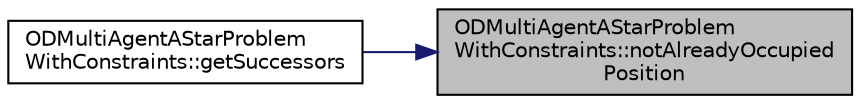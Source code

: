 digraph "ODMultiAgentAStarProblemWithConstraints::notAlreadyOccupiedPosition"
{
 // INTERACTIVE_SVG=YES
 // LATEX_PDF_SIZE
  edge [fontname="Helvetica",fontsize="10",labelfontname="Helvetica",labelfontsize="10"];
  node [fontname="Helvetica",fontsize="10",shape=record];
  rankdir="RL";
  Node1 [label="ODMultiAgentAStarProblem\lWithConstraints::notAlreadyOccupied\lPosition",height=0.2,width=0.4,color="black", fillcolor="grey75", style="filled", fontcolor="black",tooltip=" "];
  Node1 -> Node2 [dir="back",color="midnightblue",fontsize="10",style="solid",fontname="Helvetica"];
  Node2 [label="ODMultiAgentAStarProblem\lWithConstraints::getSuccessors",height=0.2,width=0.4,color="black", fillcolor="white", style="filled",URL="$classODMultiAgentAStarProblemWithConstraints.html#a0d6cef00b9154f2fc032cf5b7318819d",tooltip=" "];
}
